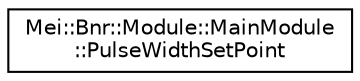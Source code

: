 digraph "Graphical Class Hierarchy"
{
  edge [fontname="Helvetica",fontsize="10",labelfontname="Helvetica",labelfontsize="10"];
  node [fontname="Helvetica",fontsize="10",shape=record];
  rankdir="LR";
  Node1 [label="Mei::Bnr::Module::MainModule\l::PulseWidthSetPoint",height=0.2,width=0.4,color="black", fillcolor="white", style="filled",URL="$a00098.html",tooltip="MainModule::PulseWidthSetPoint "];
}
